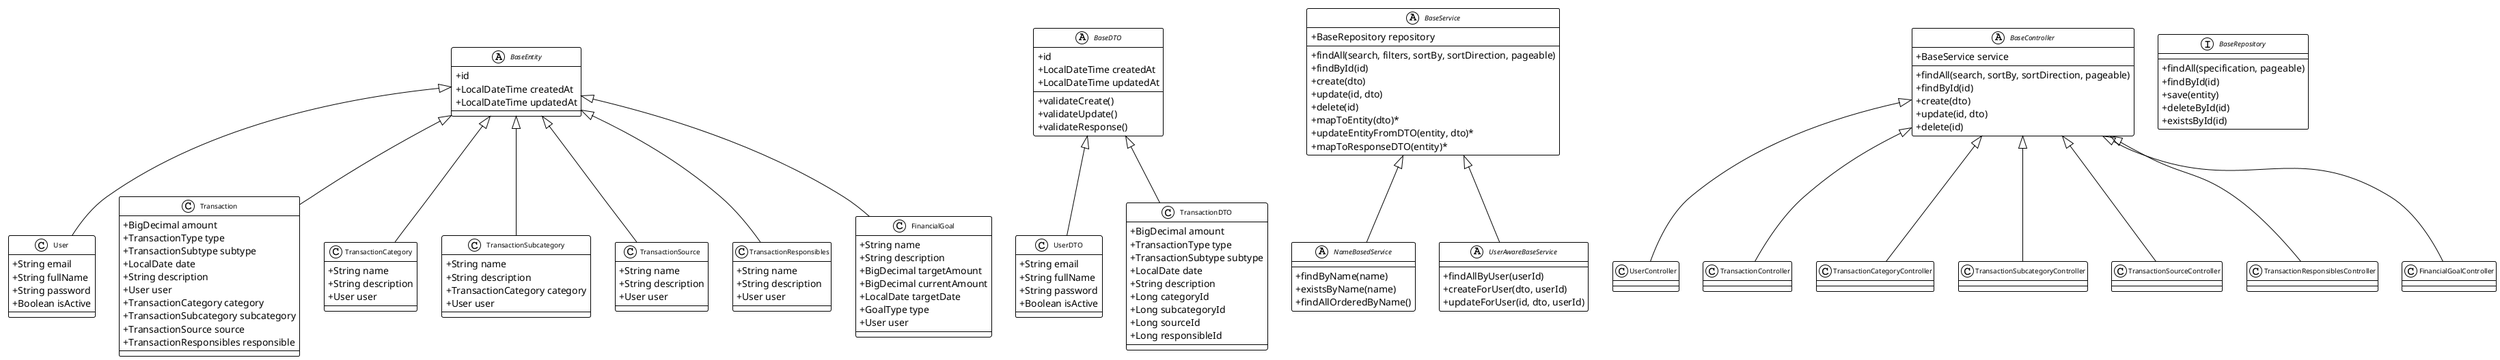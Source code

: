 @startuml Layered Architecture with Inheritance
!theme plain
skinparam backgroundColor #FFFFFF
skinparam classAttributeIconSize 0
skinparam classFontSize 10

' Base Classes
abstract class BaseEntity {
    +id
    +LocalDateTime createdAt
    +LocalDateTime updatedAt
}

abstract class BaseDTO {
    +id
    +LocalDateTime createdAt
    +LocalDateTime updatedAt
    --
    +validateCreate()
    +validateUpdate()
    +validateResponse()
}

abstract class BaseService {
    +BaseRepository repository
    --
    +findAll(search, filters, sortBy, sortDirection, pageable)
    +findById(id)
    +create(dto)
    +update(id, dto)
    +delete(id)
    +mapToEntity(dto)*
    +updateEntityFromDTO(entity, dto)*
    +mapToResponseDTO(entity)*
}

abstract class BaseController {
    +BaseService service
    --
    +findAll(search, sortBy, sortDirection, pageable)
    +findById(id)
    +create(dto)
    +update(id, dto)
    +delete(id)
}

interface BaseRepository {
    +findAll(specification, pageable)
    +findById(id)
    +save(entity)
    +deleteById(id)
    +existsById(id)
}

' Specialized Service Classes
abstract class NameBasedService {
    +findByName(name)
    +existsByName(name)
    +findAllOrderedByName()
}

abstract class UserAwareBaseService {
    +findAllByUser(userId)
    +createForUser(dto, userId)
    +updateForUser(id, dto, userId)
}

' Domain Entities
class User {
    +String email
    +String fullName
    +String password
    +Boolean isActive
}

class Transaction {
    +BigDecimal amount
    +TransactionType type
    +TransactionSubtype subtype
    +LocalDate date
    +String description
    +User user
    +TransactionCategory category
    +TransactionSubcategory subcategory
    +TransactionSource source
    +TransactionResponsibles responsible
}

class TransactionCategory {
    +String name
    +String description
    +User user
}

class TransactionSubcategory {
    +String name
    +String description
    +TransactionCategory category
    +User user
}

class TransactionSource {
    +String name
    +String description
    +User user
}

class TransactionResponsibles {
    +String name
    +String description
    +User user
}

class FinancialGoal {
    +String name
    +String description
    +BigDecimal targetAmount
    +BigDecimal currentAmount
    +LocalDate targetDate
    +GoalType type
    +User user
}

' DTOs
class UserDTO {
    +String email
    +String fullName
    +String password
    +Boolean isActive
}

class TransactionDTO {
    +BigDecimal amount
    +TransactionType type
    +TransactionSubtype subtype
    +LocalDate date
    +String description
    +Long categoryId
    +Long subcategoryId
    +Long sourceId
    +Long responsibleId
}

' Controllers
class UserController
class TransactionController
class TransactionCategoryController
class TransactionSubcategoryController
class TransactionSourceController
class TransactionResponsiblesController
class FinancialGoalController

' Inheritance Relationships
BaseEntity <|-- User
BaseEntity <|-- Transaction
BaseEntity <|-- TransactionCategory
BaseEntity <|-- TransactionSubcategory
BaseEntity <|-- TransactionSource
BaseEntity <|-- TransactionResponsibles
BaseEntity <|-- FinancialGoal

BaseDTO <|-- UserDTO
BaseDTO <|-- TransactionDTO

BaseService <|-- NameBasedService
BaseService <|-- UserAwareBaseService

BaseController <|-- UserController
BaseController <|-- TransactionController
BaseController <|-- TransactionCategoryController
BaseController <|-- TransactionSubcategoryController
BaseController <|-- TransactionSourceController
BaseController <|-- TransactionResponsiblesController
BaseController <|-- FinancialGoalController

@enduml 
